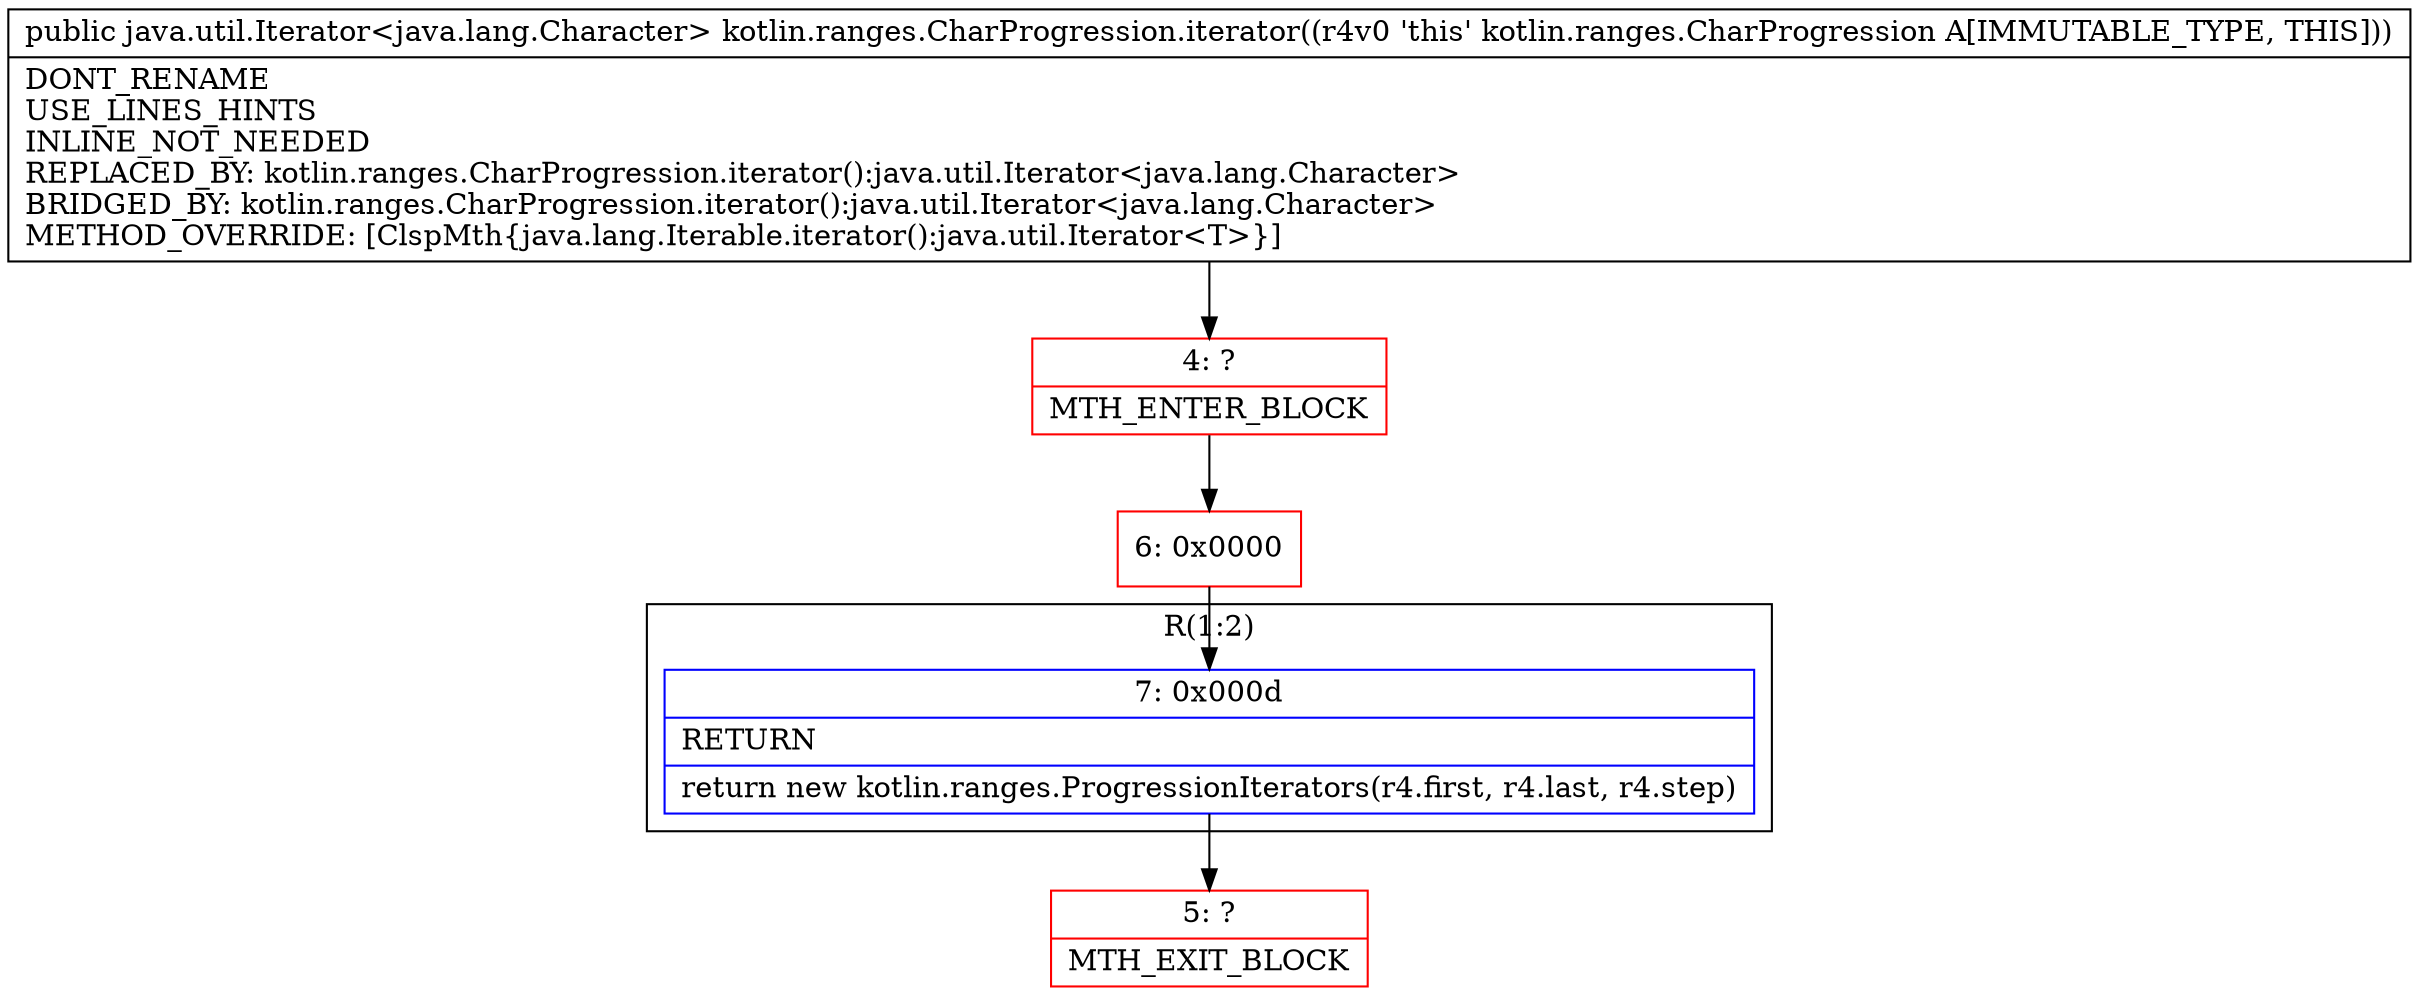 digraph "CFG forkotlin.ranges.CharProgression.iterator()Lkotlin\/collections\/CharIterator;" {
subgraph cluster_Region_198613042 {
label = "R(1:2)";
node [shape=record,color=blue];
Node_7 [shape=record,label="{7\:\ 0x000d|RETURN\l|return new kotlin.ranges.ProgressionIterators(r4.first, r4.last, r4.step)\l}"];
}
Node_4 [shape=record,color=red,label="{4\:\ ?|MTH_ENTER_BLOCK\l}"];
Node_6 [shape=record,color=red,label="{6\:\ 0x0000}"];
Node_5 [shape=record,color=red,label="{5\:\ ?|MTH_EXIT_BLOCK\l}"];
MethodNode[shape=record,label="{public java.util.Iterator\<java.lang.Character\> kotlin.ranges.CharProgression.iterator((r4v0 'this' kotlin.ranges.CharProgression A[IMMUTABLE_TYPE, THIS]))  | DONT_RENAME\lUSE_LINES_HINTS\lINLINE_NOT_NEEDED\lREPLACED_BY: kotlin.ranges.CharProgression.iterator():java.util.Iterator\<java.lang.Character\>\lBRIDGED_BY: kotlin.ranges.CharProgression.iterator():java.util.Iterator\<java.lang.Character\>\lMETHOD_OVERRIDE: [ClspMth\{java.lang.Iterable.iterator():java.util.Iterator\<T\>\}]\l}"];
MethodNode -> Node_4;Node_7 -> Node_5;
Node_4 -> Node_6;
Node_6 -> Node_7;
}

